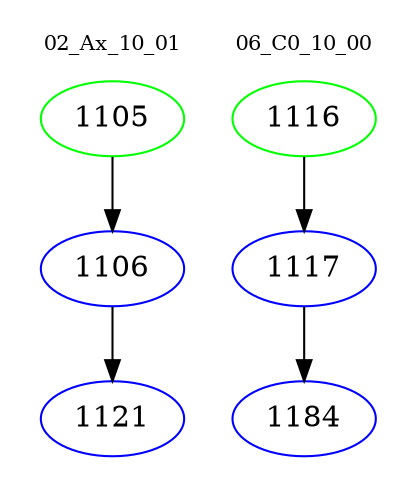 digraph{
subgraph cluster_0 {
color = white
label = "02_Ax_10_01";
fontsize=10;
T0_1105 [label="1105", color="green"]
T0_1105 -> T0_1106 [color="black"]
T0_1106 [label="1106", color="blue"]
T0_1106 -> T0_1121 [color="black"]
T0_1121 [label="1121", color="blue"]
}
subgraph cluster_1 {
color = white
label = "06_C0_10_00";
fontsize=10;
T1_1116 [label="1116", color="green"]
T1_1116 -> T1_1117 [color="black"]
T1_1117 [label="1117", color="blue"]
T1_1117 -> T1_1184 [color="black"]
T1_1184 [label="1184", color="blue"]
}
}
